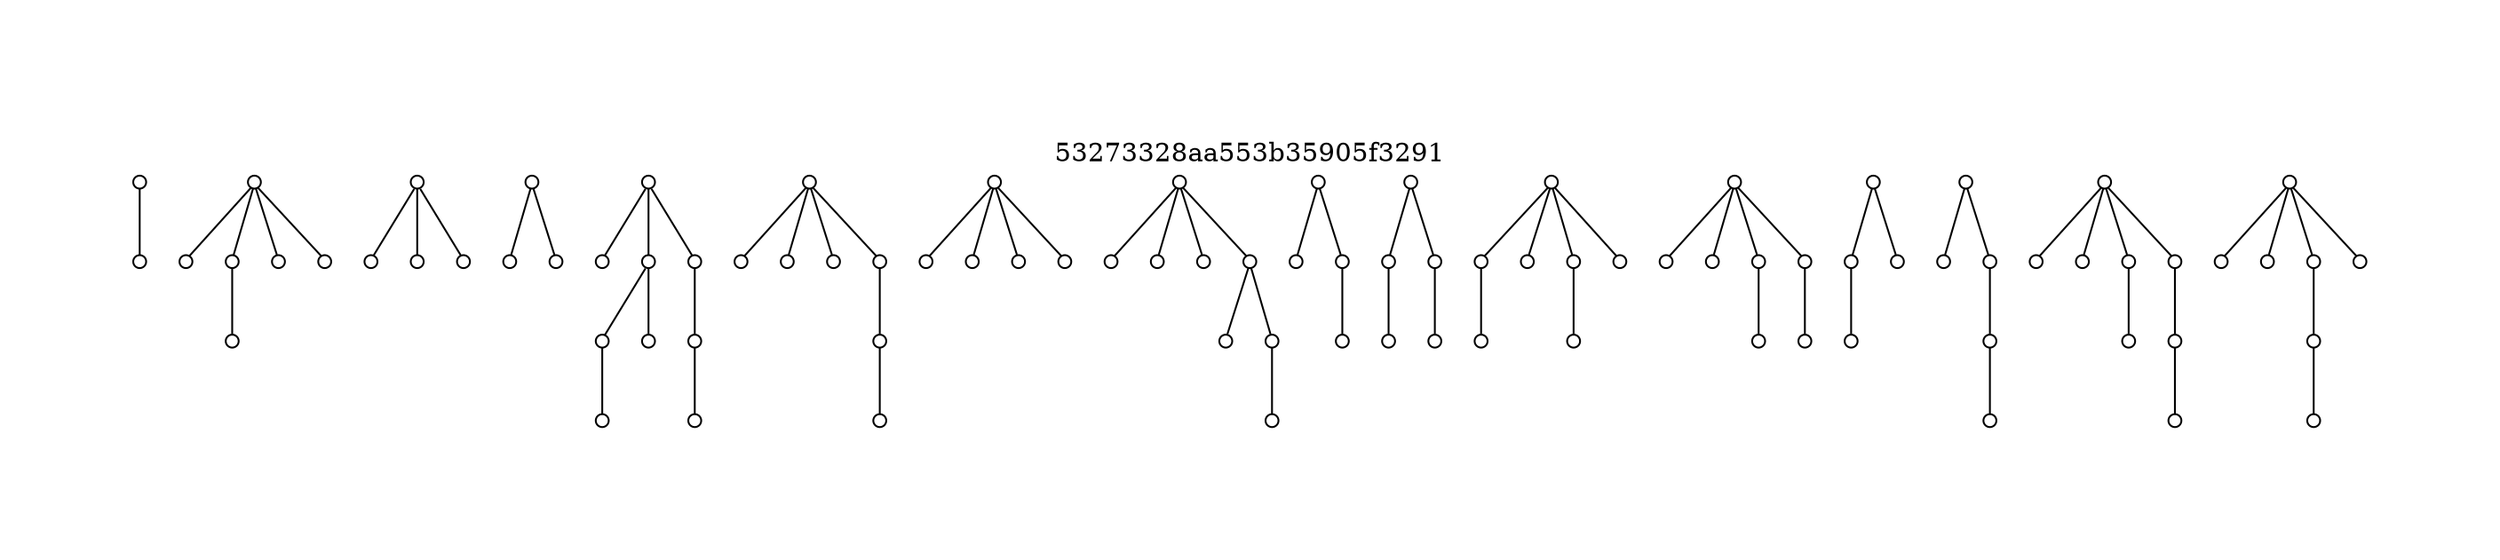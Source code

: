 strict graph "53273328aa553b35905f3291" {
labelloc=t;
ratio=auto;
pad="1.0";
label="53273328aa553b35905f3291";
node [fixedsize=true, width="0.1", shape=circle, height="0.1", label=""];
0;
1;
341;
342;
343;
344;
345;
350;
682;
683;
684;
685;
1023;
1024;
1026;
1364;
1365;
1366;
1368;
1375;
1376;
1382;
1411;
1439;
1705;
1706;
1707;
1708;
1709;
1722;
1774;
2046;
2047;
2048;
2049;
2050;
2387;
2388;
2389;
2390;
2391;
2404;
2406;
2466;
2728;
2729;
2732;
2745;
3069;
3072;
3073;
3083;
3088;
3410;
3411;
3412;
3413;
3414;
3418;
3424;
3751;
3752;
3753;
3754;
3755;
3766;
3771;
4092;
4095;
4096;
4105;
4433;
4434;
4436;
4447;
4493;
4774;
4775;
4776;
4777;
4778;
4787;
4791;
4846;
5115;
5116;
5117;
5118;
5119;
5131;
5181;
0 -- 1;
341 -- 342;
341 -- 343;
343 -- 350;
341 -- 344;
341 -- 345;
682 -- 683;
682 -- 684;
682 -- 685;
1023 -- 1024;
1023 -- 1026;
1364 -- 1365;
1364 -- 1368;
1364 -- 1366;
1366 -- 1375;
1375 -- 1411;
1366 -- 1376;
1368 -- 1382;
1382 -- 1439;
1705 -- 1708;
1705 -- 1709;
1705 -- 1706;
1705 -- 1707;
1709 -- 1722;
1722 -- 1774;
2046 -- 2049;
2046 -- 2048;
2046 -- 2047;
2046 -- 2050;
2387 -- 2389;
2387 -- 2388;
2387 -- 2390;
2391 -- 2406;
2387 -- 2391;
2391 -- 2404;
2406 -- 2466;
2728 -- 2729;
2732 -- 2745;
2728 -- 2732;
3069 -- 3072;
3069 -- 3073;
3072 -- 3083;
3073 -- 3088;
3410 -- 3411;
3411 -- 3418;
3410 -- 3412;
3410 -- 3413;
3413 -- 3424;
3410 -- 3414;
3751 -- 3753;
3751 -- 3752;
3751 -- 3755;
3751 -- 3754;
3754 -- 3766;
3755 -- 3771;
4092 -- 4096;
4092 -- 4095;
4095 -- 4105;
4433 -- 4434;
4433 -- 4436;
4436 -- 4447;
4447 -- 4493;
4774 -- 4775;
4774 -- 4776;
4774 -- 4777;
4774 -- 4778;
4778 -- 4791;
4777 -- 4787;
4791 -- 4846;
5115 -- 5117;
5115 -- 5116;
5115 -- 5119;
5115 -- 5118;
5118 -- 5131;
5131 -- 5181;
}
